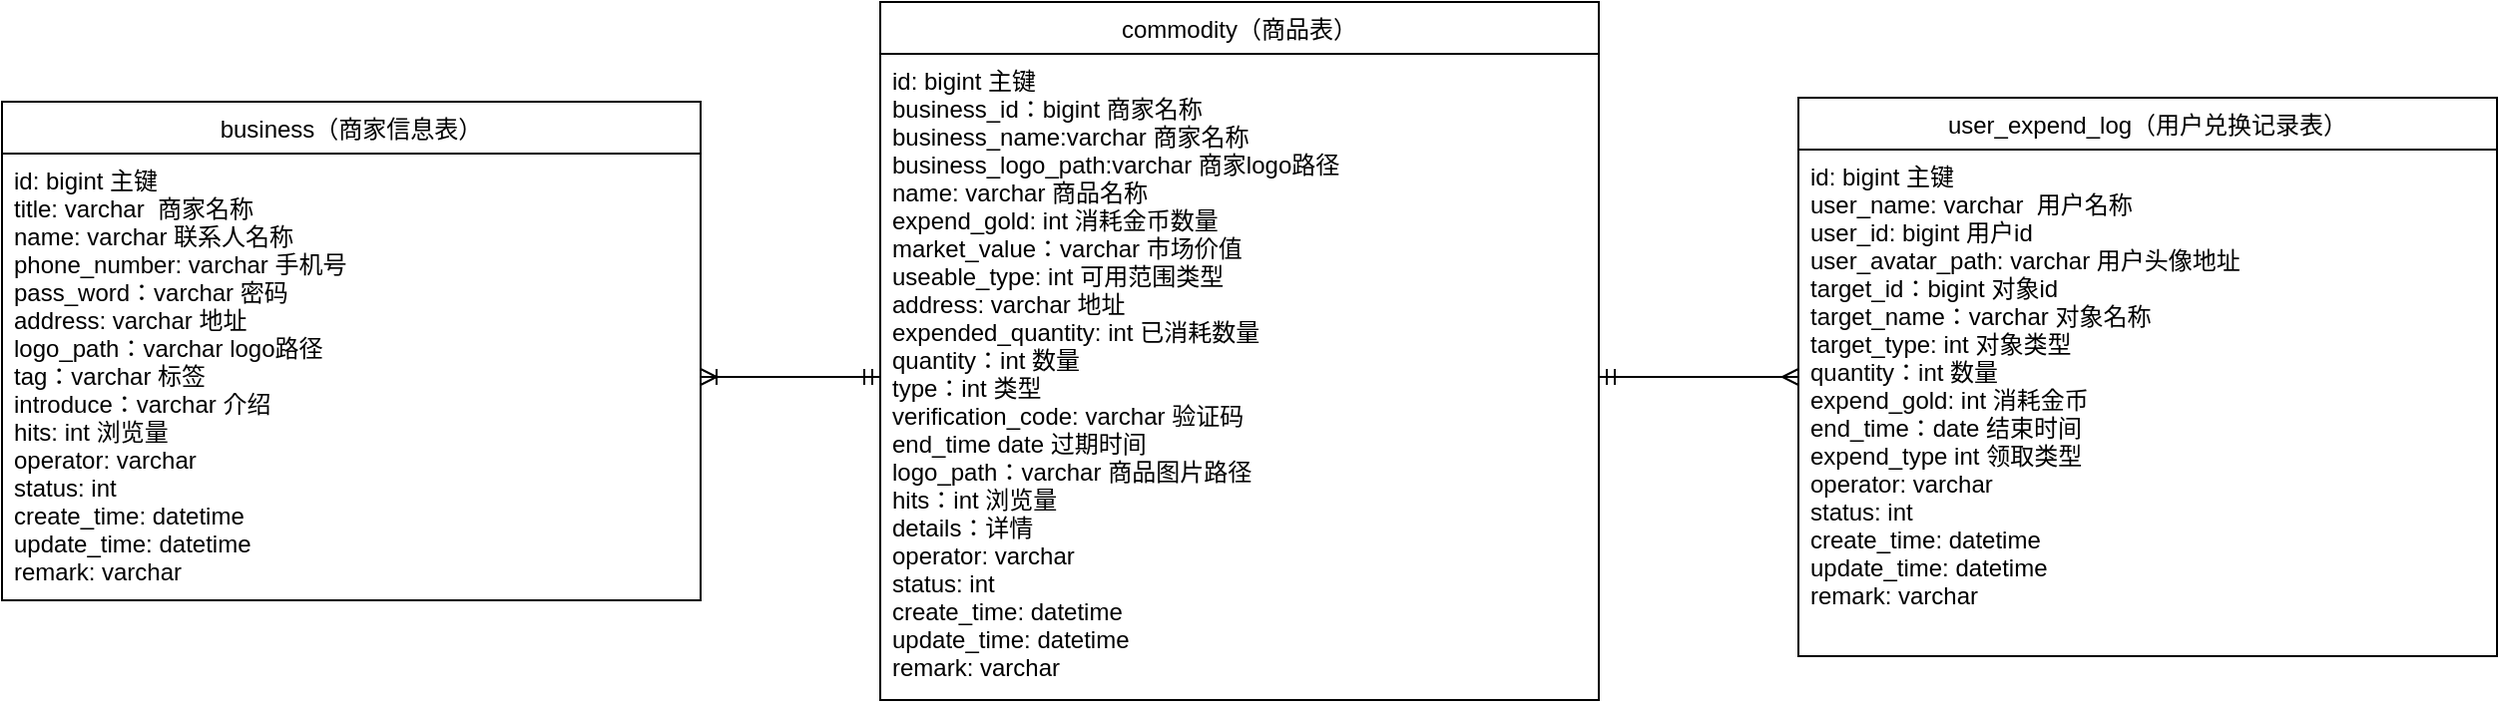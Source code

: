 <mxfile version="14.6.3" type="github">
  <diagram id="C5RBs43oDa-KdzZeNtuy" name="Page-1">
    <mxGraphModel dx="1399" dy="546" grid="1" gridSize="10" guides="1" tooltips="1" connect="1" arrows="1" fold="1" page="1" pageScale="1" pageWidth="827" pageHeight="1169" math="0" shadow="0">
      <root>
        <mxCell id="WIyWlLk6GJQsqaUBKTNV-0" />
        <mxCell id="WIyWlLk6GJQsqaUBKTNV-1" parent="WIyWlLk6GJQsqaUBKTNV-0" />
        <mxCell id="EiYGOnPo019CcTky1apd-0" value="business（商家信息表）" style="swimlane;fontStyle=0;childLayout=stackLayout;horizontal=1;startSize=26;fillColor=none;horizontalStack=0;resizeParent=1;resizeParentMax=0;resizeLast=0;collapsible=1;marginBottom=0;" vertex="1" parent="WIyWlLk6GJQsqaUBKTNV-1">
          <mxGeometry x="210" y="160" width="350" height="250" as="geometry" />
        </mxCell>
        <mxCell id="EiYGOnPo019CcTky1apd-1" value="id: bigint 主键&#xa;title: varchar  商家名称&#xa;name: varchar 联系人名称&#xa;phone_number: varchar 手机号&#xa;pass_word：varchar 密码&#xa;address: varchar 地址&#xa;logo_path：varchar logo路径&#xa;tag：varchar 标签&#xa;introduce：varchar 介绍&#xa;hits: int 浏览量&#xa;operator: varchar&#xa;status: int&#xa;create_time: datetime&#xa;update_time: datetime&#xa;remark: varchar&#xa;&#xa;" style="text;strokeColor=none;fillColor=none;align=left;verticalAlign=top;spacingLeft=4;spacingRight=4;overflow=hidden;rotatable=0;points=[[0,0.5],[1,0.5]];portConstraint=eastwest;" vertex="1" parent="EiYGOnPo019CcTky1apd-0">
          <mxGeometry y="26" width="350" height="224" as="geometry" />
        </mxCell>
        <mxCell id="EiYGOnPo019CcTky1apd-5" value="commodity（商品表）" style="swimlane;fontStyle=0;childLayout=stackLayout;horizontal=1;startSize=26;fillColor=none;horizontalStack=0;resizeParent=1;resizeParentMax=0;resizeLast=0;collapsible=1;marginBottom=0;" vertex="1" parent="WIyWlLk6GJQsqaUBKTNV-1">
          <mxGeometry x="650" y="110" width="360" height="350" as="geometry" />
        </mxCell>
        <mxCell id="EiYGOnPo019CcTky1apd-6" value="id: bigint 主键&#xa;business_id：bigint 商家名称&#xa;business_name:varchar 商家名称&#xa;business_logo_path:varchar 商家logo路径&#xa;name: varchar 商品名称&#xa;expend_gold: int 消耗金币数量&#xa;market_value：varchar 市场价值&#xa;useable_type: int 可用范围类型&#xa;address: varchar 地址&#xa;expended_quantity: int 已消耗数量&#xa;quantity：int 数量&#xa;type：int 类型&#xa;verification_code: varchar 验证码&#xa;end_time date 过期时间&#xa;logo_path：varchar 商品图片路径&#xa;hits：int 浏览量&#xa;details：详情&#xa;operator: varchar&#xa;status: int&#xa;create_time: datetime&#xa;update_time: datetime&#xa;remark: varchar&#xa;&#xa;" style="text;strokeColor=none;fillColor=none;align=left;verticalAlign=top;spacingLeft=4;spacingRight=4;overflow=hidden;rotatable=0;points=[[0,0.5],[1,0.5]];portConstraint=eastwest;" vertex="1" parent="EiYGOnPo019CcTky1apd-5">
          <mxGeometry y="26" width="360" height="324" as="geometry" />
        </mxCell>
        <mxCell id="EiYGOnPo019CcTky1apd-7" value="user_expend_log（用户兑换记录表）" style="swimlane;fontStyle=0;childLayout=stackLayout;horizontal=1;startSize=26;fillColor=none;horizontalStack=0;resizeParent=1;resizeParentMax=0;resizeLast=0;collapsible=1;marginBottom=0;" vertex="1" parent="WIyWlLk6GJQsqaUBKTNV-1">
          <mxGeometry x="1110" y="158" width="350" height="280" as="geometry" />
        </mxCell>
        <mxCell id="EiYGOnPo019CcTky1apd-8" value="id: bigint 主键&#xa;user_name: varchar  用户名称&#xa;user_id: bigint 用户id&#xa;user_avatar_path: varchar 用户头像地址&#xa;target_id：bigint 对象id&#xa;target_name：varchar 对象名称&#xa;target_type: int 对象类型&#xa;quantity：int 数量&#xa;expend_gold: int 消耗金币&#xa;end_time：date 结束时间&#xa;expend_type int 领取类型&#xa;operator: varchar&#xa;status: int&#xa;create_time: datetime&#xa;update_time: datetime&#xa;remark: varchar&#xa;&#xa;" style="text;strokeColor=none;fillColor=none;align=left;verticalAlign=top;spacingLeft=4;spacingRight=4;overflow=hidden;rotatable=0;points=[[0,0.5],[1,0.5]];portConstraint=eastwest;" vertex="1" parent="EiYGOnPo019CcTky1apd-7">
          <mxGeometry y="26" width="350" height="254" as="geometry" />
        </mxCell>
        <mxCell id="EiYGOnPo019CcTky1apd-10" style="edgeStyle=orthogonalEdgeStyle;rounded=0;orthogonalLoop=1;jettySize=auto;html=1;exitX=1;exitY=0.5;exitDx=0;exitDy=0;entryX=0;entryY=0.5;entryDx=0;entryDy=0;startArrow=ERoneToMany;startFill=0;endArrow=ERmandOne;endFill=0;" edge="1" parent="WIyWlLk6GJQsqaUBKTNV-1" source="EiYGOnPo019CcTky1apd-1" target="EiYGOnPo019CcTky1apd-6">
          <mxGeometry relative="1" as="geometry" />
        </mxCell>
        <mxCell id="EiYGOnPo019CcTky1apd-11" style="edgeStyle=orthogonalEdgeStyle;rounded=0;orthogonalLoop=1;jettySize=auto;html=1;exitX=1;exitY=0.5;exitDx=0;exitDy=0;entryX=0;entryY=0.5;entryDx=0;entryDy=0;startArrow=ERmandOne;startFill=0;endArrow=ERmany;endFill=0;" edge="1" parent="WIyWlLk6GJQsqaUBKTNV-1" source="EiYGOnPo019CcTky1apd-6" target="EiYGOnPo019CcTky1apd-7">
          <mxGeometry relative="1" as="geometry" />
        </mxCell>
      </root>
    </mxGraphModel>
  </diagram>
</mxfile>
